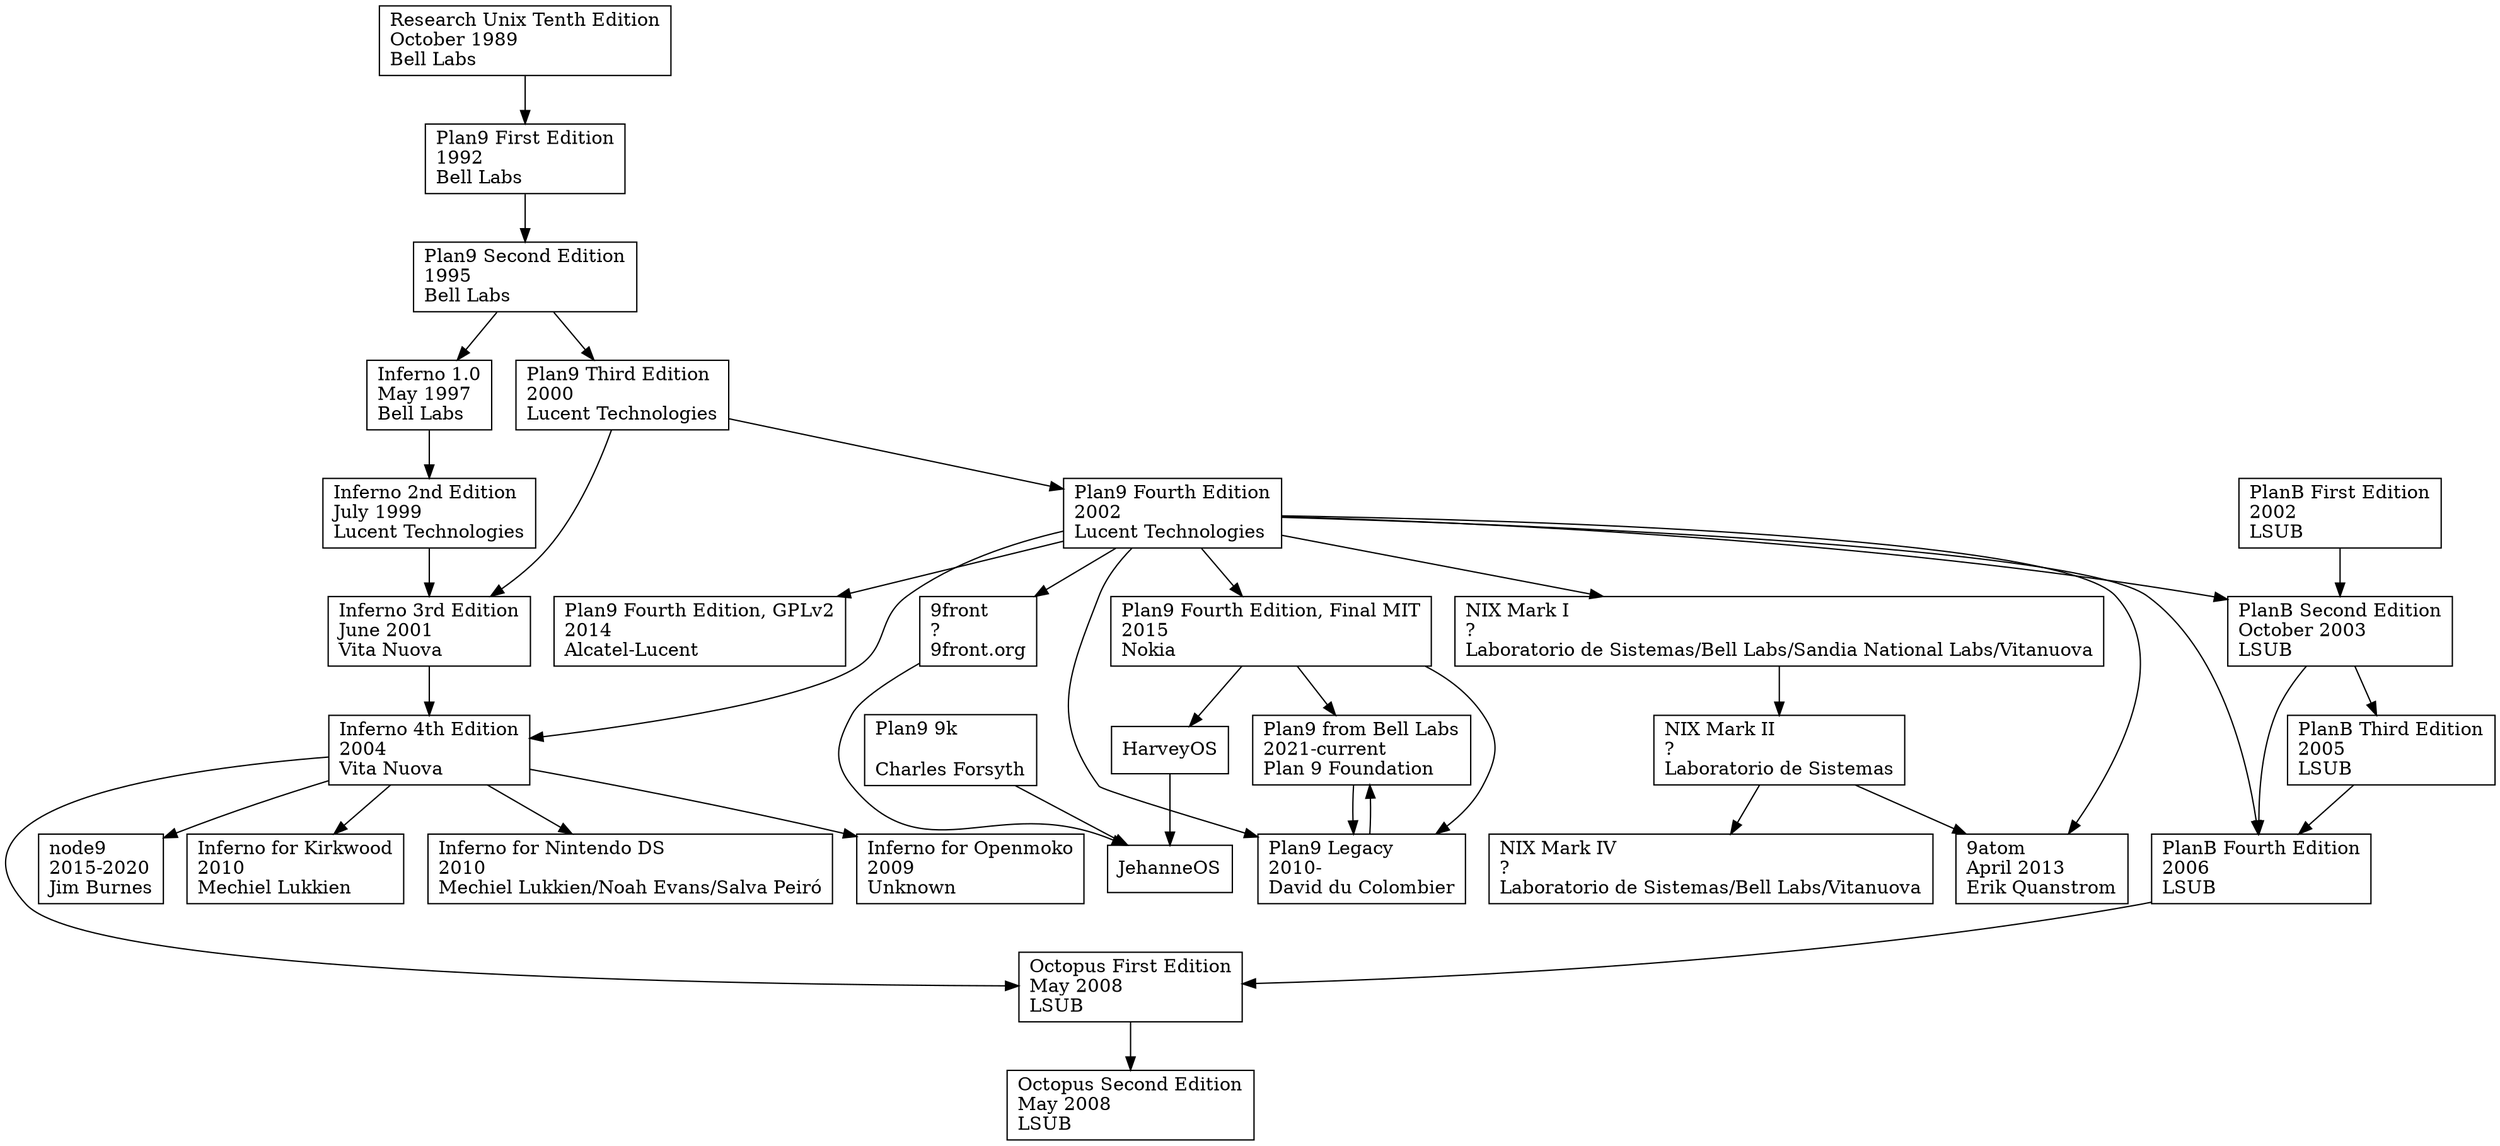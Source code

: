 digraph D {

        node [shape=record];

        // --------------------
        // Research Unix

        // unix7ed [label="Research Unix Seventh Edition\lJanuary 1979\lBell Labs\l"]
        // unix8ed [label="Research Unix Eighth Edition\lFebruary 1985\lBell Labs\l"]
        // unix9ed [label="Research Unix Ninth Edition\lSeptember 1986\lBell Labs\l"]
        unix10ed [label="Research Unix Tenth Edition\lOctober 1989\lBell Labs\l"]

        // --------------------
        // Plan 9 from Bell Labs

        p91ed [label="Plan9 First Edition\l1992\lBell Labs\l"]
        p92ed [label="Plan9 Second Edition\l1995\lBell Labs\l"]
        p93ed [label="Plan9 Third Edition\l2000\lLucent Technologies\l"]
        p94ed [label="Plan9 Fourth Edition\l2002\lLucent Technologies\l"]

        p94ed_gpl [label="Plan9 Fourth Edition, GPLv2\l2014\lAlcatel-Lucent\l"]
        p94ed_mit [label="Plan9 Fourth Edition, Final MIT\l2015\lNokia\l"]

        p9_io [label="Plan9 from Bell Labs\l2021-current\lPlan 9 Foundation\l"]

        // --------------------
        // 9legacy
        // originally, a set of patches against sources @ Bell Labs, maintained by David du Colombier
        // now a full distrubtion, at 9legacy.org

        p9legacy [label="Plan9 Legacy\l2010-\lDavid du Colombier\l"]


        // --------------------
        // Plan B
        // nemo & co

        // 1st ed, user man tr
        planb1ed [label="PlanB First Edition\l2002\lLSUB\l"]

        // 2nd edition user manual, Postscript
        planb2ed [label="PlanB Second Edition\lOctober 2003\lLSUB\l"]

        // 3rd ed user manual, GSYC-TR-2005-04
        planb3ed [label="PlanB Third Edition\l2005\lLSUB\l"]

        // 4th ed user manual
        // 4th ed source at https://github.com/fjballest/planb
        planb4ed [label="PlanB Fourth Edition\l2006\lLSUB\l"]

        // --------------------
        // Octopus
        octopus1ed [label="Octopus First Edition\lMay 2008\lLSUB\l"]

        // 2nd Edition
        octopus2ed [label="Octopus Second Edition\lMay 2008\lLSUB\l"]

        // --------------------
        // NIX

        nixmk1 [label="NIX Mark I\l?\lLaboratorio de Sistemas/Bell Labs/Sandia National Labs/Vitanuova\l"]
        nixmk2 [label="NIX Mark II\l?\lLaboratorio de Sistemas\l"]
        nixmk4 [label="NIX Mark IV\l?\lLaboratorio de Sistemas/Bell Labs/Vitanuova\l"]

        // --------------------
        // 9atom

        p9atom [label="9atom\lApril 2013\lErik Quanstrom\l"]

        // --------------------
        // 9front

        p9front [label="9front\l?\l9front.org\l"]

        // --------------------
        // node9

        node9 [label="node9\l2015-2020\lJim Burnes\l"]

        // --------------------
        // Inferno

        inferno1ed [label="Inferno 1.0\lMay 1997\lBell Labs\l"]
        inferno2ed [label="Inferno 2nd Edition\lJuly 1999\lLucent Technologies\l"]
        inferno3ed [label="Inferno 3rd Edition\lJune 2001\lVita Nuova\l"]
        inferno4ed [label="Inferno 4th Edition\l2004\lVita Nuova\l"]

        // --------------------
        // Inferno for Sheevaplug (Marvell Kirkwood)
        // https://github.com/mjl-/inferno-kirkwood

        inferno_kirkwood [label="Inferno for Kirkwood\l2010\lMechiel Lukkien\l"]

        // --------------------
        // Inferno for Nintendo DS


        inferno_ds [label="Inferno for Nintendo DS\l2010\lMechiel Lukkien/Noah Evans/Salva Peiró\l"]

        // --------------------
        // Inferno for Nintendo DS
        // https://github.com/Plan9-Archive/inferno-openmoko

        inferno_openmoko [label="Inferno for Openmoko\l2009\lUnknown\l"]


        // --------------------
        // 9k
        // Charles Forsyth's 64bit port

        p9_9k [label="Plan9 9k\l\lCharles Forsyth\l"]

        // --------------------
        // Harvey

        harvey [label="HarveyOS\l"]

        p94ed_mit     -> harvey

        // --------------------
        // Jehanne

        jehanne [label="JehanneOS\l"]

        p9front       -> jehanne
        harvey        -> jehanne
        p9_9k         -> jehanne


        // unix7ed       -> unix8ed
        // unix8ed       -> unix9ed
        // unix9ed       -> unix10ed
        unix10ed      -> p91ed

        p91ed         -> p92ed
        p92ed         -> p93ed
        p93ed         -> p94ed

        p94ed         -> p9legacy
        p94ed         -> p94ed_gpl
        p94ed         -> p94ed_mit

        p94ed_mit     -> p9legacy
        p94ed_mit     -> p9_io

        p9_io         -> p9legacy
        p9legacy      -> p9_io

        p92ed         -> inferno1ed
        inferno1ed    -> inferno2ed
        inferno2ed    -> inferno3ed
        p93ed         -> inferno3ed
        inferno3ed    -> inferno4ed
        p94ed         -> inferno4ed

        // PlanB 1ed not based on Plan9 (says nemo)

        // PlanB 2ed based on Plan9 4ed (says nemo)
        planb1ed      -> planb2ed
        p94ed         -> planb2ed

        planb2ed      -> planb3ed

        planb2ed      -> planb4ed
        planb3ed      -> planb4ed
        p94ed         -> planb4ed

        planb4ed      -> octopus1ed
        inferno4ed    -> octopus1ed
        octopus1ed    -> octopus2ed

        p94ed         -> nixmk1
        nixmk1        -> nixmk2
        nixmk2        -> nixmk4

        nixmk2        -> p9atom
        p94ed         -> p9atom

        p94ed         -> p9front

        inferno4ed    -> node9

        inferno4ed    -> inferno_kirkwood

        inferno4ed    -> inferno_ds

        inferno4ed    -> inferno_openmoko
}
